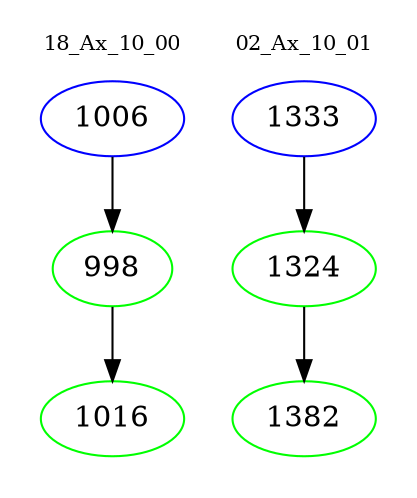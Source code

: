 digraph{
subgraph cluster_0 {
color = white
label = "18_Ax_10_00";
fontsize=10;
T0_1006 [label="1006", color="blue"]
T0_1006 -> T0_998 [color="black"]
T0_998 [label="998", color="green"]
T0_998 -> T0_1016 [color="black"]
T0_1016 [label="1016", color="green"]
}
subgraph cluster_1 {
color = white
label = "02_Ax_10_01";
fontsize=10;
T1_1333 [label="1333", color="blue"]
T1_1333 -> T1_1324 [color="black"]
T1_1324 [label="1324", color="green"]
T1_1324 -> T1_1382 [color="black"]
T1_1382 [label="1382", color="green"]
}
}
